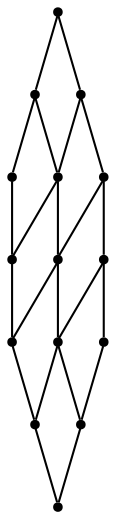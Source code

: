 graph {
  node [shape=point,comment="{\"directed\":false,\"doi\":\"10.1007/978-3-031-22203-0_31\",\"figure\":\"4 (5)\"}"]

  v0 [pos="1068.6160453025975,700.8304304446376"]
  v1 [pos="937.678559089928,881.045316851369"]
  v2 [pos="784.3832898320487,536.7322443049286"]
  v3 [pos="1052.234301752637,623.7606866249392"]
  v4 [pos="1052.234301752637,777.9051499970394"]
  v5 [pos="1005.9185967192682,841.6479422145354"]
  v6 [pos="859.3160720125113,512.3786875065534"]
  v7 [pos="1005.9185967192683,560.0138247985868"]
  v8 [pos="937.6785590899278,520.6173562856002"]
  v9 [pos="859.3202052596616,889.2842399809692"]
  v10 [pos="784.3832898320488,864.9347527914503"]
  v11 [pos="693.7771708689893,661.4339619316512"]
  v12 [pos="725.8280861601875,589.4556644201176"]
  v13 [pos="725.8280861601875,812.2101722018608"]
  v14 [pos="693.7771708689893,740.227805081471"]

  v0 -- v1 [id="-1",pos="1068.6160453025975,700.8304304446376 937.678559089928,881.045316851369 937.678559089928,881.045316851369 937.678559089928,881.045316851369"]
  v11 -- v13 [id="-2",pos="693.7771708689893,661.4339619316512 725.8280861601875,812.2101722018608 725.8280861601875,812.2101722018608 725.8280861601875,812.2101722018608"]
  v14 -- v5 [id="-3",pos="693.7771708689893,740.227805081471 1005.9185967192682,841.6479422145354 1005.9185967192682,841.6479422145354 1005.9185967192682,841.6479422145354"]
  v11 -- v1 [id="-7",pos="693.7771708689893,661.4339619316512 937.678559089928,881.045316851369 937.678559089928,881.045316851369 937.678559089928,881.045316851369"]
  v0 -- v2 [id="-12",pos="1068.6160453025975,700.8304304446376 784.3832898320487,536.7322443049286 784.3832898320487,536.7322443049286 784.3832898320487,536.7322443049286"]
  v3 -- v2 [id="-17",pos="1052.234301752637,623.7606866249392 784.3832898320487,536.7322443049286 784.3832898320487,536.7322443049286 784.3832898320487,536.7322443049286"]
  v4 -- v5 [id="-19",pos="1052.234301752637,777.9051499970394 1005.9185967192682,841.6479422145354 1005.9185967192682,841.6479422145354 1005.9185967192682,841.6479422145354"]
  v4 -- v6 [id="-21",pos="1052.234301752637,777.9051499970394 859.3160720125113,512.3786875065534 859.3160720125113,512.3786875065534 859.3160720125113,512.3786875065534"]
  v7 -- v6 [id="-25",pos="1005.9185967192683,560.0138247985868 859.3160720125113,512.3786875065534 859.3160720125113,512.3786875065534 859.3160720125113,512.3786875065534"]
  v13 -- v14 [id="-26",pos="725.8280861601875,812.2101722018608 693.7771708689893,740.227805081471 693.7771708689893,740.227805081471 693.7771708689893,740.227805081471"]
  v12 -- v10 [id="-27",pos="725.8280861601875,589.4556644201176 784.3832898320488,864.9347527914503 784.3832898320488,864.9347527914503 784.3832898320488,864.9347527914503"]
  v13 -- v4 [id="-28",pos="725.8280861601875,812.2101722018608 1052.234301752637,777.9051499970394 1052.234301752637,777.9051499970394 1052.234301752637,777.9051499970394"]
  v12 -- v9 [id="-33",pos="725.8280861601875,589.4556644201176 859.3202052596616,889.2842399809692 859.3202052596616,889.2842399809692 859.3202052596616,889.2842399809692"]
  v5 -- v8 [id="-39",pos="1005.9185967192682,841.6479422145354 937.6785590899278,520.6173562856002 937.6785590899278,520.6173562856002 937.6785590899278,520.6173562856002"]
  v1 -- v4 [id="-43",pos="937.678559089928,881.045316851369 1052.234301752637,777.9051499970394 1052.234301752637,777.9051499970394 1052.234301752637,777.9051499970394"]
  v1 -- v7 [id="-45",pos="937.678559089928,881.045316851369 1005.9185967192683,560.0138247985868 1005.9185967192683,560.0138247985868 1005.9185967192683,560.0138247985868"]
  v9 -- v0 [id="-49",pos="859.3202052596616,889.2842399809692 1068.6160453025975,700.8304304446376 1068.6160453025975,700.8304304446376 1068.6160453025975,700.8304304446376"]
  v6 -- v8 [id="-50",pos="859.3160720125113,512.3786875065534 937.6785590899278,520.6173562856002 937.6785590899278,520.6173562856002 937.6785590899278,520.6173562856002"]
  v9 -- v3 [id="-52",pos="859.3202052596616,889.2842399809692 1052.234301752637,623.7606866249392 1052.234301752637,623.7606866249392 1052.234301752637,623.7606866249392"]
  v2 -- v7 [id="-54",pos="784.3832898320487,536.7322443049286 1005.9185967192683,560.0138247985868 1005.9185967192683,560.0138247985868 1005.9185967192683,560.0138247985868"]
  v10 -- v11 [id="-55",pos="784.3832898320488,864.9347527914503 693.7771708689893,661.4339619316512 693.7771708689893,661.4339619316512 693.7771708689893,661.4339619316512"]
  v10 -- v0 [id="-58",pos="784.3832898320488,864.9347527914503 1068.6160453025975,700.8304304446376 1068.6160453025975,700.8304304446376 1068.6160453025975,700.8304304446376"]
}